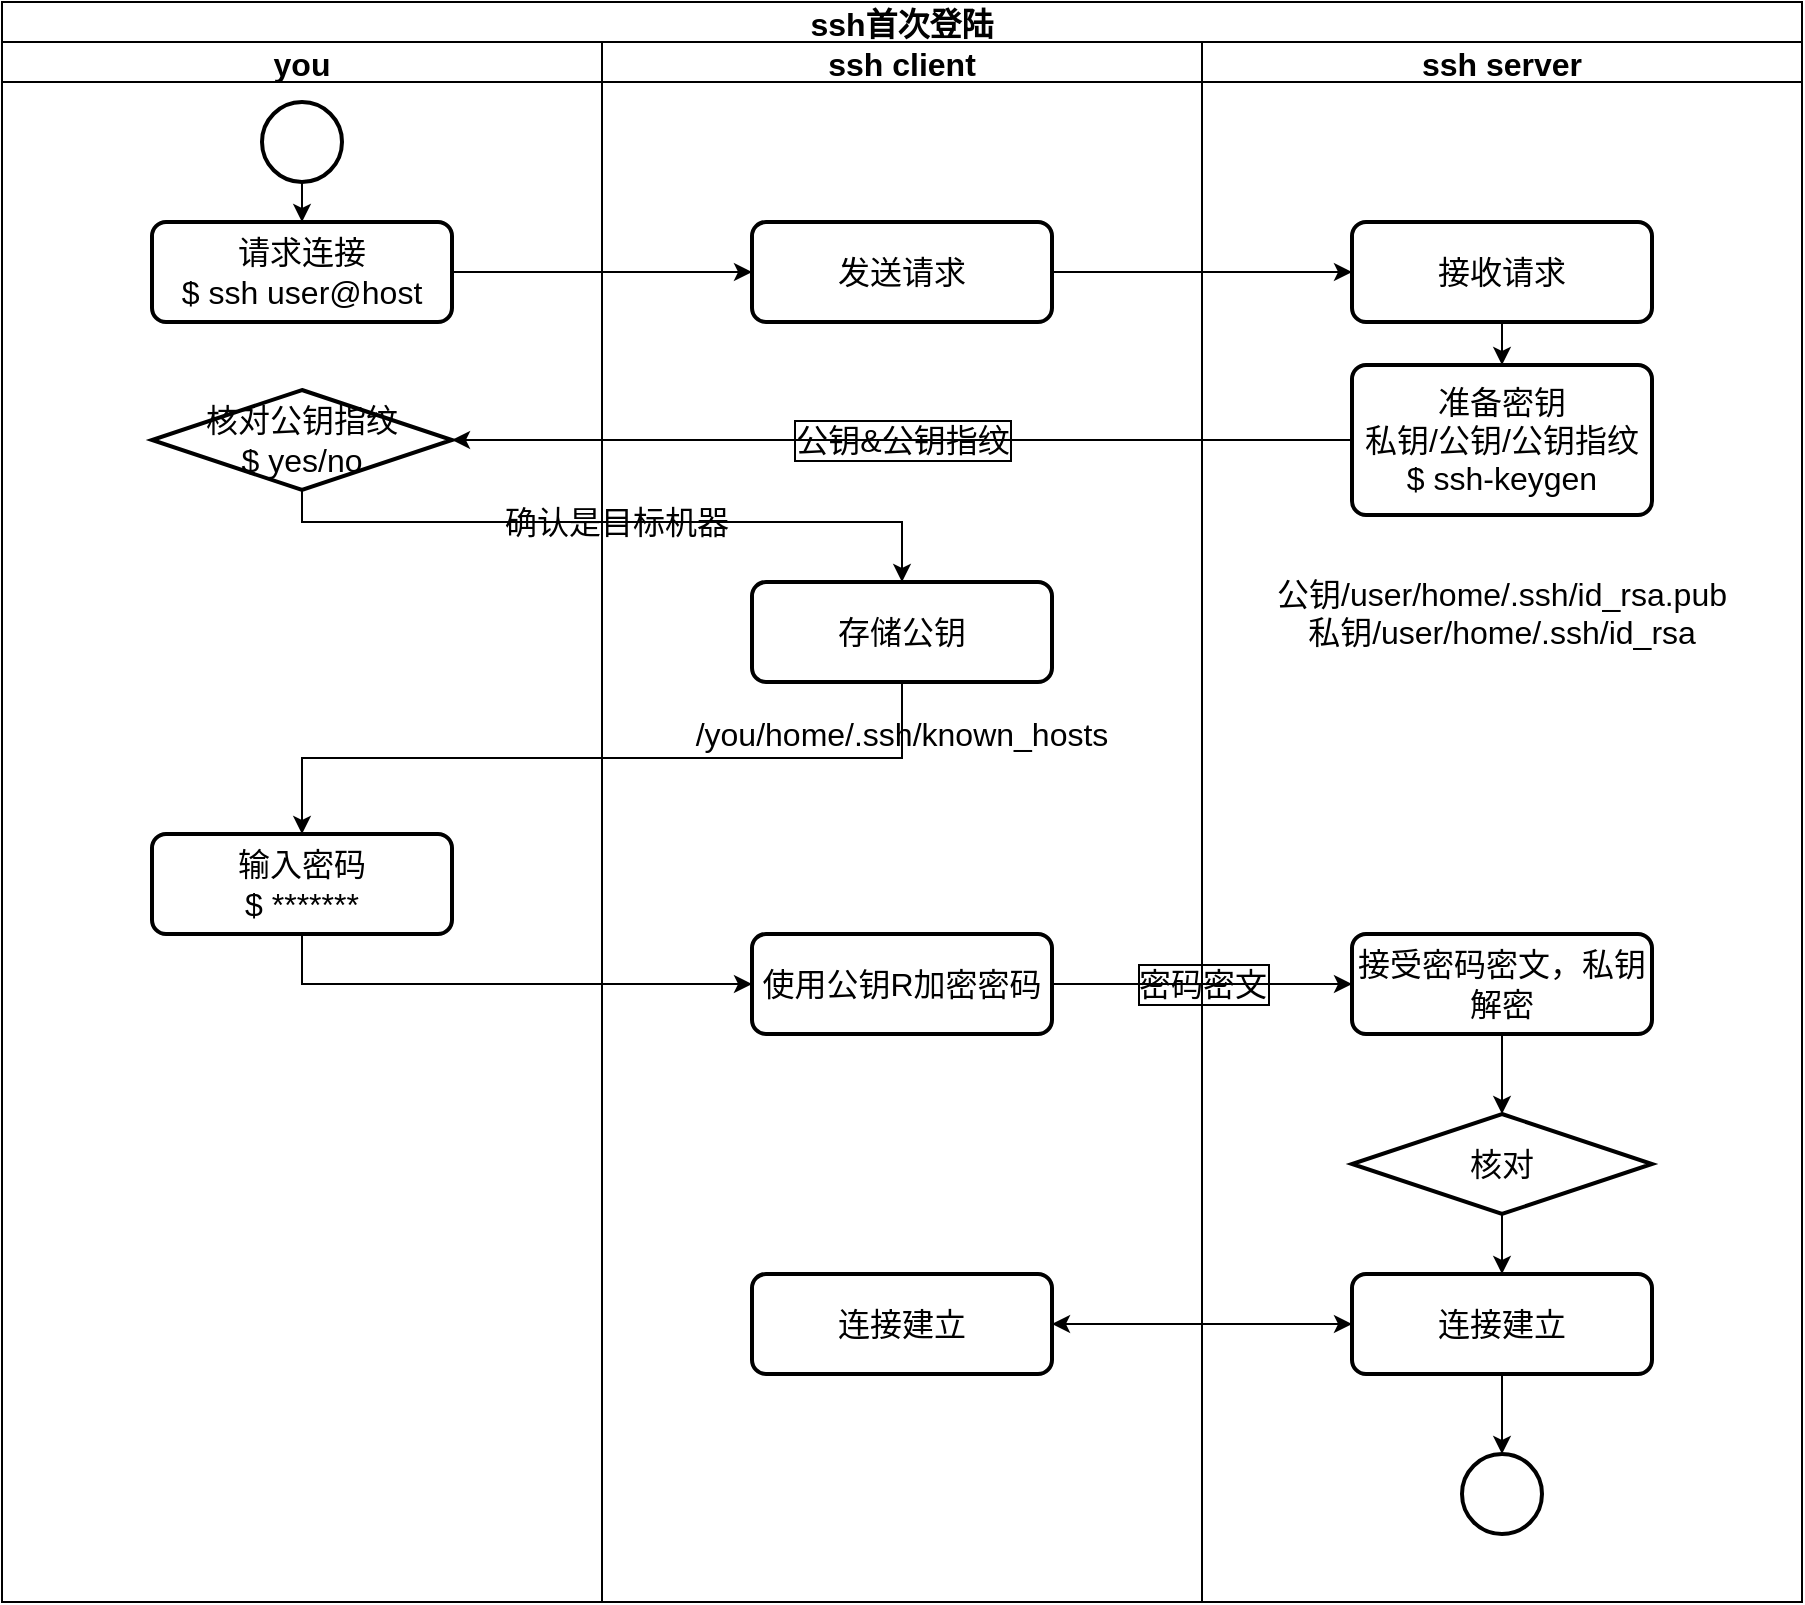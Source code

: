 <mxfile version="15.9.1" type="github" pages="2">
  <diagram id="sL40cnhCUHc7l1gd73XX" name="Page-1">
    <mxGraphModel dx="946" dy="557" grid="1" gridSize="10" guides="1" tooltips="1" connect="1" arrows="1" fold="1" page="1" pageScale="1" pageWidth="827" pageHeight="1169" math="0" shadow="0">
      <root>
        <mxCell id="0" />
        <mxCell id="1" parent="0" />
        <mxCell id="lCMnp1Lx_AAPGToCga8m-92" value="ssh首次登陆" style="swimlane;childLayout=stackLayout;resizeParent=1;resizeParentMax=0;startSize=20;fontSize=16;labelBackgroundColor=none;" parent="1" vertex="1">
          <mxGeometry x="40" y="40" width="900" height="800" as="geometry">
            <mxRectangle x="174" width="100" height="20" as="alternateBounds" />
          </mxGeometry>
        </mxCell>
        <mxCell id="lCMnp1Lx_AAPGToCga8m-113" value="确认是目标机器" style="edgeStyle=orthogonalEdgeStyle;rounded=0;orthogonalLoop=1;jettySize=auto;html=1;labelBackgroundColor=none;fontSize=16;" parent="lCMnp1Lx_AAPGToCga8m-92" source="lCMnp1Lx_AAPGToCga8m-97" target="lCMnp1Lx_AAPGToCga8m-101" edge="1">
          <mxGeometry relative="1" as="geometry">
            <Array as="points">
              <mxPoint x="150" y="260" />
              <mxPoint x="450" y="260" />
            </Array>
          </mxGeometry>
        </mxCell>
        <mxCell id="VxjHLxav-VpCWbttAnZN-3" style="edgeStyle=orthogonalEdgeStyle;rounded=0;orthogonalLoop=1;jettySize=auto;html=1;exitX=0.5;exitY=1;exitDx=0;exitDy=0;entryX=0;entryY=0.5;entryDx=0;entryDy=0;labelBackgroundColor=none;labelBorderColor=#000000;fontSize=16;fontColor=#000000;" parent="lCMnp1Lx_AAPGToCga8m-92" source="lCMnp1Lx_AAPGToCga8m-98" target="lCMnp1Lx_AAPGToCga8m-102" edge="1">
          <mxGeometry relative="1" as="geometry" />
        </mxCell>
        <mxCell id="lCMnp1Lx_AAPGToCga8m-93" value="you" style="swimlane;startSize=20;fontSize=16;labelBackgroundColor=none;" parent="lCMnp1Lx_AAPGToCga8m-92" vertex="1">
          <mxGeometry y="20" width="300" height="780" as="geometry">
            <mxRectangle y="20" width="30" height="650" as="alternateBounds" />
          </mxGeometry>
        </mxCell>
        <mxCell id="lCMnp1Lx_AAPGToCga8m-94" value="请求连接&lt;br&gt;$ ssh user@host" style="rounded=1;whiteSpace=wrap;html=1;absoluteArcSize=1;arcSize=14;strokeWidth=2;fontSize=16;labelBackgroundColor=none;" parent="lCMnp1Lx_AAPGToCga8m-93" vertex="1">
          <mxGeometry x="75" y="90" width="150" height="50" as="geometry" />
        </mxCell>
        <mxCell id="lCMnp1Lx_AAPGToCga8m-95" style="edgeStyle=orthogonalEdgeStyle;rounded=0;orthogonalLoop=1;jettySize=auto;html=1;fontSize=16;labelBackgroundColor=none;" parent="lCMnp1Lx_AAPGToCga8m-93" source="lCMnp1Lx_AAPGToCga8m-96" target="lCMnp1Lx_AAPGToCga8m-94" edge="1">
          <mxGeometry relative="1" as="geometry" />
        </mxCell>
        <mxCell id="lCMnp1Lx_AAPGToCga8m-96" value="" style="strokeWidth=2;html=1;shape=mxgraph.flowchart.start_2;whiteSpace=wrap;fontSize=16;labelBackgroundColor=none;" parent="lCMnp1Lx_AAPGToCga8m-93" vertex="1">
          <mxGeometry x="130" y="30" width="40" height="40" as="geometry" />
        </mxCell>
        <mxCell id="lCMnp1Lx_AAPGToCga8m-97" value="核对公钥指纹&lt;br&gt;$ yes/no" style="strokeWidth=2;html=1;shape=mxgraph.flowchart.decision;whiteSpace=wrap;fontSize=16;labelBackgroundColor=none;" parent="lCMnp1Lx_AAPGToCga8m-93" vertex="1">
          <mxGeometry x="75" y="174" width="150" height="50" as="geometry" />
        </mxCell>
        <mxCell id="lCMnp1Lx_AAPGToCga8m-98" value="输入密码&lt;br&gt;$ *******" style="rounded=1;whiteSpace=wrap;html=1;absoluteArcSize=1;arcSize=14;strokeWidth=2;fontSize=16;labelBackgroundColor=none;" parent="lCMnp1Lx_AAPGToCga8m-93" vertex="1">
          <mxGeometry x="75" y="396" width="150" height="50" as="geometry" />
        </mxCell>
        <mxCell id="lCMnp1Lx_AAPGToCga8m-99" value="ssh client" style="swimlane;startSize=20;fontSize=16;labelBackgroundColor=none;" parent="lCMnp1Lx_AAPGToCga8m-92" vertex="1">
          <mxGeometry x="300" y="20" width="300" height="780" as="geometry">
            <mxRectangle y="20" width="30" height="650" as="alternateBounds" />
          </mxGeometry>
        </mxCell>
        <mxCell id="lCMnp1Lx_AAPGToCga8m-100" value="发送请求" style="rounded=1;whiteSpace=wrap;html=1;absoluteArcSize=1;arcSize=14;strokeWidth=2;fontSize=16;labelBackgroundColor=none;" parent="lCMnp1Lx_AAPGToCga8m-99" vertex="1">
          <mxGeometry x="75" y="90" width="150" height="50" as="geometry" />
        </mxCell>
        <mxCell id="lCMnp1Lx_AAPGToCga8m-101" value="存储公钥" style="rounded=1;whiteSpace=wrap;html=1;absoluteArcSize=1;arcSize=14;strokeWidth=2;fontSize=16;labelBackgroundColor=none;" parent="lCMnp1Lx_AAPGToCga8m-99" vertex="1">
          <mxGeometry x="75" y="270" width="150" height="50" as="geometry" />
        </mxCell>
        <mxCell id="lCMnp1Lx_AAPGToCga8m-102" value="使用公钥R加密密码" style="rounded=1;whiteSpace=wrap;html=1;absoluteArcSize=1;arcSize=14;strokeWidth=2;fontSize=16;labelBackgroundColor=none;" parent="lCMnp1Lx_AAPGToCga8m-99" vertex="1">
          <mxGeometry x="75" y="446" width="150" height="50" as="geometry" />
        </mxCell>
        <mxCell id="jzIlE4vLp7Fiq6xF0ww5-3" value="连接建立" style="rounded=1;whiteSpace=wrap;html=1;absoluteArcSize=1;arcSize=14;strokeWidth=2;fontSize=16;labelBackgroundColor=none;" vertex="1" parent="lCMnp1Lx_AAPGToCga8m-99">
          <mxGeometry x="75" y="616" width="150" height="50" as="geometry" />
        </mxCell>
        <mxCell id="O58jauB5JigPjprlAT0j-2" value="&lt;meta charset=&quot;utf-8&quot;&gt;&lt;span style=&quot;color: rgb(0, 0, 0); font-family: helvetica; font-size: 16px; font-style: normal; font-weight: 400; letter-spacing: normal; text-indent: 0px; text-transform: none; word-spacing: 0px; display: inline; float: none;&quot;&gt;/you/home/.ssh/known_hosts&lt;/span&gt;" style="text;whiteSpace=wrap;html=1;fontSize=16;fontColor=#000000;align=center;labelBackgroundColor=none;labelBorderColor=none;" parent="lCMnp1Lx_AAPGToCga8m-99" vertex="1">
          <mxGeometry x="35" y="330" width="230" height="30" as="geometry" />
        </mxCell>
        <mxCell id="lCMnp1Lx_AAPGToCga8m-110" style="edgeStyle=orthogonalEdgeStyle;rounded=0;orthogonalLoop=1;jettySize=auto;html=1;fontSize=16;labelBackgroundColor=none;" parent="lCMnp1Lx_AAPGToCga8m-92" source="lCMnp1Lx_AAPGToCga8m-100" target="lCMnp1Lx_AAPGToCga8m-105" edge="1">
          <mxGeometry relative="1" as="geometry" />
        </mxCell>
        <mxCell id="lCMnp1Lx_AAPGToCga8m-111" value="公钥&amp;amp;公钥指纹" style="edgeStyle=orthogonalEdgeStyle;rounded=0;orthogonalLoop=1;jettySize=auto;html=1;fontSize=16;labelBackgroundColor=none;labelBorderColor=#000000;" parent="lCMnp1Lx_AAPGToCga8m-92" source="lCMnp1Lx_AAPGToCga8m-106" target="lCMnp1Lx_AAPGToCga8m-97" edge="1">
          <mxGeometry relative="1" as="geometry">
            <mxPoint x="525" y="175.059" as="targetPoint" />
          </mxGeometry>
        </mxCell>
        <mxCell id="lCMnp1Lx_AAPGToCga8m-112" style="edgeStyle=orthogonalEdgeStyle;rounded=0;orthogonalLoop=1;jettySize=auto;html=1;labelBackgroundColor=none;fontSize=16;" parent="lCMnp1Lx_AAPGToCga8m-92" source="lCMnp1Lx_AAPGToCga8m-94" target="lCMnp1Lx_AAPGToCga8m-100" edge="1">
          <mxGeometry relative="1" as="geometry" />
        </mxCell>
        <mxCell id="lCMnp1Lx_AAPGToCga8m-103" value="ssh server" style="swimlane;startSize=20;fontSize=16;labelBackgroundColor=none;" parent="lCMnp1Lx_AAPGToCga8m-92" vertex="1">
          <mxGeometry x="600" y="20" width="300" height="780" as="geometry" />
        </mxCell>
        <mxCell id="lCMnp1Lx_AAPGToCga8m-104" style="edgeStyle=orthogonalEdgeStyle;rounded=0;orthogonalLoop=1;jettySize=auto;html=1;fontSize=16;labelBackgroundColor=none;" parent="lCMnp1Lx_AAPGToCga8m-103" source="lCMnp1Lx_AAPGToCga8m-105" target="lCMnp1Lx_AAPGToCga8m-106" edge="1">
          <mxGeometry relative="1" as="geometry" />
        </mxCell>
        <mxCell id="lCMnp1Lx_AAPGToCga8m-105" value="接收请求" style="rounded=1;whiteSpace=wrap;html=1;absoluteArcSize=1;arcSize=14;strokeWidth=2;fontSize=16;labelBackgroundColor=none;" parent="lCMnp1Lx_AAPGToCga8m-103" vertex="1">
          <mxGeometry x="75" y="90" width="150" height="50" as="geometry" />
        </mxCell>
        <mxCell id="lCMnp1Lx_AAPGToCga8m-106" value="准备密钥&lt;br&gt;私钥/公钥/公钥指纹&lt;br&gt;$&amp;nbsp;ssh-keygen" style="rounded=1;whiteSpace=wrap;html=1;absoluteArcSize=1;arcSize=14;strokeWidth=2;fontSize=16;labelBackgroundColor=none;" parent="lCMnp1Lx_AAPGToCga8m-103" vertex="1">
          <mxGeometry x="75" y="161.5" width="150" height="75" as="geometry" />
        </mxCell>
        <mxCell id="O58jauB5JigPjprlAT0j-1" style="edgeStyle=orthogonalEdgeStyle;rounded=0;orthogonalLoop=1;jettySize=auto;html=1;exitX=0.5;exitY=1;exitDx=0;exitDy=0;labelBackgroundColor=none;labelBorderColor=#000000;fontSize=16;fontColor=#000000;" parent="lCMnp1Lx_AAPGToCga8m-103" source="lCMnp1Lx_AAPGToCga8m-108" target="jzIlE4vLp7Fiq6xF0ww5-1" edge="1">
          <mxGeometry relative="1" as="geometry">
            <mxPoint x="150" y="526" as="targetPoint" />
          </mxGeometry>
        </mxCell>
        <mxCell id="lCMnp1Lx_AAPGToCga8m-108" value="接受密码密文，私钥解密" style="rounded=1;whiteSpace=wrap;html=1;absoluteArcSize=1;arcSize=14;strokeWidth=2;fontSize=16;labelBackgroundColor=none;" parent="lCMnp1Lx_AAPGToCga8m-103" vertex="1">
          <mxGeometry x="75" y="446" width="150" height="50" as="geometry" />
        </mxCell>
        <mxCell id="VxjHLxav-VpCWbttAnZN-4" value="&lt;span style=&quot;color: rgb(0, 0, 0); font-family: helvetica; font-size: 16px; font-style: normal; font-weight: 400; letter-spacing: normal; text-indent: 0px; text-transform: none; word-spacing: 0px; display: inline; float: none;&quot;&gt;公钥/user/home/.ssh/id_rsa.pub&lt;/span&gt;&lt;br style=&quot;color: rgb(0, 0, 0); font-family: helvetica; font-size: 16px; font-style: normal; font-weight: 400; letter-spacing: normal; text-indent: 0px; text-transform: none; word-spacing: 0px;&quot;&gt;&lt;span style=&quot;color: rgb(0, 0, 0); font-family: helvetica; font-size: 16px; font-style: normal; font-weight: 400; letter-spacing: normal; text-indent: 0px; text-transform: none; word-spacing: 0px; display: inline; float: none;&quot;&gt;私钥/user/home/.ssh/&lt;/span&gt;&lt;span style=&quot;color: rgb(0, 0, 0); font-family: helvetica; font-size: 16px; font-style: normal; font-weight: 400; letter-spacing: normal; text-indent: 0px; text-transform: none; word-spacing: 0px; display: inline; float: none;&quot;&gt;id_rsa&lt;/span&gt;" style="text;whiteSpace=wrap;html=1;fontSize=16;fontColor=#000000;align=center;labelBackgroundColor=none;" parent="lCMnp1Lx_AAPGToCga8m-103" vertex="1">
          <mxGeometry x="20" y="260" width="260" height="50" as="geometry" />
        </mxCell>
        <mxCell id="jzIlE4vLp7Fiq6xF0ww5-7" style="edgeStyle=orthogonalEdgeStyle;rounded=0;orthogonalLoop=1;jettySize=auto;html=1;exitX=0.5;exitY=1;exitDx=0;exitDy=0;exitPerimeter=0;labelBackgroundColor=none;labelBorderColor=default;fontSize=16;startArrow=none;startFill=0;" edge="1" parent="lCMnp1Lx_AAPGToCga8m-103" source="jzIlE4vLp7Fiq6xF0ww5-1" target="jzIlE4vLp7Fiq6xF0ww5-5">
          <mxGeometry relative="1" as="geometry" />
        </mxCell>
        <mxCell id="jzIlE4vLp7Fiq6xF0ww5-1" value="核对" style="strokeWidth=2;html=1;shape=mxgraph.flowchart.decision;whiteSpace=wrap;fontSize=16;labelBackgroundColor=none;" vertex="1" parent="lCMnp1Lx_AAPGToCga8m-103">
          <mxGeometry x="75" y="536" width="150" height="50" as="geometry" />
        </mxCell>
        <mxCell id="jzIlE4vLp7Fiq6xF0ww5-8" style="edgeStyle=orthogonalEdgeStyle;rounded=0;orthogonalLoop=1;jettySize=auto;html=1;labelBackgroundColor=none;labelBorderColor=default;fontSize=16;startArrow=none;startFill=0;" edge="1" parent="lCMnp1Lx_AAPGToCga8m-103" source="jzIlE4vLp7Fiq6xF0ww5-5" target="jzIlE4vLp7Fiq6xF0ww5-2">
          <mxGeometry relative="1" as="geometry" />
        </mxCell>
        <mxCell id="jzIlE4vLp7Fiq6xF0ww5-5" value="连接建立" style="rounded=1;whiteSpace=wrap;html=1;absoluteArcSize=1;arcSize=14;strokeWidth=2;fontSize=16;labelBackgroundColor=none;" vertex="1" parent="lCMnp1Lx_AAPGToCga8m-103">
          <mxGeometry x="75" y="616" width="150" height="50" as="geometry" />
        </mxCell>
        <mxCell id="jzIlE4vLp7Fiq6xF0ww5-2" value="" style="strokeWidth=2;html=1;shape=mxgraph.flowchart.start_2;whiteSpace=wrap;fontSize=16;labelBackgroundColor=none;" vertex="1" parent="lCMnp1Lx_AAPGToCga8m-103">
          <mxGeometry x="130" y="706" width="40" height="40" as="geometry" />
        </mxCell>
        <mxCell id="lCMnp1Lx_AAPGToCga8m-116" value="&lt;meta charset=&quot;utf-8&quot;&gt;&lt;span style=&quot;color: rgb(0, 0, 0); font-family: helvetica; font-size: 16px; font-style: normal; font-weight: 400; letter-spacing: normal; text-align: center; text-indent: 0px; text-transform: none; word-spacing: 0px; display: inline; float: none;&quot;&gt;密码密文&lt;/span&gt;" style="edgeStyle=orthogonalEdgeStyle;rounded=0;orthogonalLoop=1;jettySize=auto;html=1;labelBackgroundColor=none;labelBorderColor=#000000;fontSize=16;fontColor=#007FFF;" parent="lCMnp1Lx_AAPGToCga8m-92" source="lCMnp1Lx_AAPGToCga8m-102" target="lCMnp1Lx_AAPGToCga8m-108" edge="1">
          <mxGeometry relative="1" as="geometry" />
        </mxCell>
        <mxCell id="jzIlE4vLp7Fiq6xF0ww5-6" style="edgeStyle=orthogonalEdgeStyle;rounded=0;orthogonalLoop=1;jettySize=auto;html=1;entryX=0;entryY=0.5;entryDx=0;entryDy=0;labelBackgroundColor=none;labelBorderColor=default;fontSize=16;startArrow=classic;startFill=1;" edge="1" parent="lCMnp1Lx_AAPGToCga8m-92" source="jzIlE4vLp7Fiq6xF0ww5-3" target="jzIlE4vLp7Fiq6xF0ww5-5">
          <mxGeometry relative="1" as="geometry" />
        </mxCell>
        <mxCell id="YB0GM9Ct0Qs6nGI6lCPL-2" style="edgeStyle=orthogonalEdgeStyle;rounded=0;orthogonalLoop=1;jettySize=auto;html=1;exitX=0.5;exitY=1;exitDx=0;exitDy=0;labelBackgroundColor=none;labelBorderColor=default;fontSize=16;startArrow=none;startFill=0;" edge="1" parent="lCMnp1Lx_AAPGToCga8m-92" source="lCMnp1Lx_AAPGToCga8m-101" target="lCMnp1Lx_AAPGToCga8m-98">
          <mxGeometry relative="1" as="geometry" />
        </mxCell>
      </root>
    </mxGraphModel>
  </diagram>
  <diagram id="s56Kw0_NdHACzD9BCUpB" name="Page-2">
    <mxGraphModel dx="946" dy="557" grid="1" gridSize="10" guides="1" tooltips="1" connect="1" arrows="1" fold="1" page="1" pageScale="1" pageWidth="827" pageHeight="1169" math="0" shadow="0">
      <root>
        <mxCell id="rGw-GklnM9rLUJmd7jMX-0" />
        <mxCell id="rGw-GklnM9rLUJmd7jMX-1" parent="rGw-GklnM9rLUJmd7jMX-0" />
        <mxCell id="Zu9NidfbcKGVNWDXId6i-0" value="ssh免密登陆" style="swimlane;childLayout=stackLayout;resizeParent=1;resizeParentMax=0;startSize=20;fontSize=16;labelBackgroundColor=default;" vertex="1" parent="rGw-GklnM9rLUJmd7jMX-1">
          <mxGeometry x="40" y="40" width="920" height="900" as="geometry">
            <mxRectangle x="174" width="100" height="20" as="alternateBounds" />
          </mxGeometry>
        </mxCell>
        <mxCell id="Zu9NidfbcKGVNWDXId6i-4" value="you" style="swimlane;startSize=20;fontSize=16;labelBackgroundColor=default;" vertex="1" parent="Zu9NidfbcKGVNWDXId6i-0">
          <mxGeometry y="20" width="300" height="880" as="geometry">
            <mxRectangle y="20" width="30" height="650" as="alternateBounds" />
          </mxGeometry>
        </mxCell>
        <mxCell id="WDK6h34hyq_o9iRnA1aW-3" style="edgeStyle=orthogonalEdgeStyle;rounded=0;orthogonalLoop=1;jettySize=auto;html=1;exitX=0.5;exitY=1;exitDx=0;exitDy=0;exitPerimeter=0;labelBackgroundColor=default;labelBorderColor=default;fontSize=16;" edge="1" parent="Zu9NidfbcKGVNWDXId6i-4" source="Zu9NidfbcKGVNWDXId6i-7" target="WDK6h34hyq_o9iRnA1aW-2">
          <mxGeometry relative="1" as="geometry" />
        </mxCell>
        <mxCell id="Zu9NidfbcKGVNWDXId6i-7" value="" style="strokeWidth=2;html=1;shape=mxgraph.flowchart.start_2;whiteSpace=wrap;fontSize=16;labelBackgroundColor=default;" vertex="1" parent="Zu9NidfbcKGVNWDXId6i-4">
          <mxGeometry x="130" y="30" width="40" height="40" as="geometry" />
        </mxCell>
        <mxCell id="Zu9NidfbcKGVNWDXId6i-11" value="在服务端免密清单存放客户端公钥" style="rounded=1;whiteSpace=wrap;html=1;absoluteArcSize=1;arcSize=14;strokeWidth=2;fontSize=16;labelBackgroundColor=default;" vertex="1" parent="Zu9NidfbcKGVNWDXId6i-4">
          <mxGeometry x="75" y="190" width="150" height="50" as="geometry" />
        </mxCell>
        <mxCell id="O_HxAr1NyWQqsAxnfBQm-10" style="edgeStyle=orthogonalEdgeStyle;rounded=0;orthogonalLoop=1;jettySize=auto;html=1;labelBackgroundColor=default;fontSize=16;startArrow=none;" edge="1" parent="Zu9NidfbcKGVNWDXId6i-4" source="O_HxAr1NyWQqsAxnfBQm-9" target="O_HxAr1NyWQqsAxnfBQm-1">
          <mxGeometry relative="1" as="geometry" />
        </mxCell>
        <mxCell id="O_HxAr1NyWQqsAxnfBQm-2" value="修改SSH服务端配置并重启服务" style="rounded=1;whiteSpace=wrap;html=1;absoluteArcSize=1;arcSize=14;strokeWidth=2;fontSize=16;labelBackgroundColor=default;" vertex="1" parent="Zu9NidfbcKGVNWDXId6i-4">
          <mxGeometry x="75" y="456" width="150" height="50" as="geometry" />
        </mxCell>
        <mxCell id="O_HxAr1NyWQqsAxnfBQm-1" value="请求连接&lt;br style=&quot;font-size: 16px;&quot;&gt;$ ssh user@host" style="rounded=1;whiteSpace=wrap;html=1;absoluteArcSize=1;arcSize=14;strokeWidth=2;fontSize=16;labelBackgroundColor=default;" vertex="1" parent="Zu9NidfbcKGVNWDXId6i-4">
          <mxGeometry x="75" y="566" width="150" height="50" as="geometry" />
        </mxCell>
        <mxCell id="O_HxAr1NyWQqsAxnfBQm-0" value="/server/user/home/.ssh/authorized_keys" style="text;html=1;align=center;verticalAlign=middle;resizable=0;points=[];autosize=1;strokeColor=none;fillColor=none;fontSize=16;labelBackgroundColor=default;" vertex="1" parent="Zu9NidfbcKGVNWDXId6i-4">
          <mxGeometry y="260" width="300" height="20" as="geometry" />
        </mxCell>
        <mxCell id="O_HxAr1NyWQqsAxnfBQm-9" value="/etc/ssh/sshd_config" style="text;html=1;align=center;verticalAlign=middle;resizable=0;points=[];autosize=1;strokeColor=none;fillColor=none;fontSize=16;" vertex="1" parent="Zu9NidfbcKGVNWDXId6i-4">
          <mxGeometry x="70" y="520" width="160" height="20" as="geometry" />
        </mxCell>
        <mxCell id="O_HxAr1NyWQqsAxnfBQm-11" value="" style="edgeStyle=orthogonalEdgeStyle;rounded=0;orthogonalLoop=1;jettySize=auto;html=1;labelBackgroundColor=default;fontSize=16;endArrow=none;" edge="1" parent="Zu9NidfbcKGVNWDXId6i-4" source="O_HxAr1NyWQqsAxnfBQm-2" target="O_HxAr1NyWQqsAxnfBQm-9">
          <mxGeometry relative="1" as="geometry">
            <mxPoint x="190" y="560" as="sourcePoint" />
            <mxPoint x="190" y="620" as="targetPoint" />
          </mxGeometry>
        </mxCell>
        <mxCell id="WDK6h34hyq_o9iRnA1aW-4" style="edgeStyle=orthogonalEdgeStyle;rounded=0;orthogonalLoop=1;jettySize=auto;html=1;exitX=0.5;exitY=1;exitDx=0;exitDy=0;labelBackgroundColor=default;labelBorderColor=default;fontSize=16;" edge="1" parent="Zu9NidfbcKGVNWDXId6i-4" source="WDK6h34hyq_o9iRnA1aW-2" target="Zu9NidfbcKGVNWDXId6i-11">
          <mxGeometry relative="1" as="geometry" />
        </mxCell>
        <mxCell id="WDK6h34hyq_o9iRnA1aW-2" value="在客户端生成密钥对" style="rounded=1;whiteSpace=wrap;html=1;absoluteArcSize=1;arcSize=14;strokeWidth=2;fontSize=16;labelBackgroundColor=default;" vertex="1" parent="Zu9NidfbcKGVNWDXId6i-4">
          <mxGeometry x="75" y="110" width="150" height="50" as="geometry" />
        </mxCell>
        <mxCell id="GkAd533XfMkW9yMD2e8d-1" value="输入凭证" style="rounded=1;whiteSpace=wrap;html=1;absoluteArcSize=1;arcSize=14;strokeWidth=2;fontSize=16;labelBackgroundColor=default;" vertex="1" parent="Zu9NidfbcKGVNWDXId6i-4">
          <mxGeometry x="75" y="300" width="150" height="50" as="geometry" />
        </mxCell>
        <mxCell id="Zu9NidfbcKGVNWDXId6i-10" value="ssh client" style="swimlane;startSize=20;fontSize=16;labelBackgroundColor=default;" vertex="1" parent="Zu9NidfbcKGVNWDXId6i-0">
          <mxGeometry x="300" y="20" width="320" height="880" as="geometry">
            <mxRectangle y="20" width="30" height="650" as="alternateBounds" />
          </mxGeometry>
        </mxCell>
        <mxCell id="O_HxAr1NyWQqsAxnfBQm-12" value="发送请求" style="rounded=1;whiteSpace=wrap;html=1;absoluteArcSize=1;arcSize=14;strokeWidth=2;fontSize=16;labelBackgroundColor=default;" vertex="1" parent="Zu9NidfbcKGVNWDXId6i-10">
          <mxGeometry x="85" y="566" width="150" height="50" as="geometry" />
        </mxCell>
        <mxCell id="O_HxAr1NyWQqsAxnfBQm-19" value="客户端私钥加密字符串" style="rounded=1;whiteSpace=wrap;html=1;absoluteArcSize=1;arcSize=14;strokeWidth=2;fontSize=16;labelBackgroundColor=default;" vertex="1" parent="Zu9NidfbcKGVNWDXId6i-10">
          <mxGeometry x="85" y="646" width="150" height="50" as="geometry" />
        </mxCell>
        <mxCell id="WDK6h34hyq_o9iRnA1aW-6" value="发送指令" style="rounded=1;whiteSpace=wrap;html=1;absoluteArcSize=1;arcSize=14;strokeWidth=2;fontSize=16;labelBackgroundColor=default;" vertex="1" parent="Zu9NidfbcKGVNWDXId6i-10">
          <mxGeometry x="85" y="190" width="150" height="50" as="geometry" />
        </mxCell>
        <mxCell id="Zu9NidfbcKGVNWDXId6i-18" value="ssh server" style="swimlane;startSize=20;fontSize=16;labelBackgroundColor=default;" vertex="1" parent="Zu9NidfbcKGVNWDXId6i-0">
          <mxGeometry x="620" y="20" width="300" height="880" as="geometry" />
        </mxCell>
        <mxCell id="O_HxAr1NyWQqsAxnfBQm-18" style="edgeStyle=orthogonalEdgeStyle;rounded=0;orthogonalLoop=1;jettySize=auto;html=1;labelBackgroundColor=default;fontSize=16;" edge="1" parent="Zu9NidfbcKGVNWDXId6i-18" source="O_HxAr1NyWQqsAxnfBQm-13" target="O_HxAr1NyWQqsAxnfBQm-16">
          <mxGeometry relative="1" as="geometry" />
        </mxCell>
        <mxCell id="O_HxAr1NyWQqsAxnfBQm-13" value="接收请求" style="rounded=1;whiteSpace=wrap;html=1;absoluteArcSize=1;arcSize=14;strokeWidth=2;fontSize=16;labelBackgroundColor=default;" vertex="1" parent="Zu9NidfbcKGVNWDXId6i-18">
          <mxGeometry x="75" y="566" width="150" height="50" as="geometry" />
        </mxCell>
        <mxCell id="O_HxAr1NyWQqsAxnfBQm-16" value="发送随机字符串" style="rounded=1;whiteSpace=wrap;html=1;absoluteArcSize=1;arcSize=14;strokeWidth=2;fontSize=16;labelBackgroundColor=default;" vertex="1" parent="Zu9NidfbcKGVNWDXId6i-18">
          <mxGeometry x="75" y="646" width="150" height="50" as="geometry" />
        </mxCell>
        <mxCell id="WDK6h34hyq_o9iRnA1aW-1" style="edgeStyle=orthogonalEdgeStyle;rounded=0;orthogonalLoop=1;jettySize=auto;html=1;exitX=0.5;exitY=1;exitDx=0;exitDy=0;labelBackgroundColor=default;labelBorderColor=default;fontSize=16;" edge="1" parent="Zu9NidfbcKGVNWDXId6i-18" source="O_HxAr1NyWQqsAxnfBQm-21" target="WDK6h34hyq_o9iRnA1aW-0">
          <mxGeometry relative="1" as="geometry" />
        </mxCell>
        <mxCell id="O_HxAr1NyWQqsAxnfBQm-21" value="客户端公钥解密并核对" style="rounded=1;whiteSpace=wrap;html=1;absoluteArcSize=1;arcSize=14;strokeWidth=2;fontSize=16;labelBackgroundColor=default;" vertex="1" parent="Zu9NidfbcKGVNWDXId6i-18">
          <mxGeometry x="75" y="726" width="150" height="50" as="geometry" />
        </mxCell>
        <mxCell id="WDK6h34hyq_o9iRnA1aW-0" value="" style="strokeWidth=2;html=1;shape=mxgraph.flowchart.start_2;whiteSpace=wrap;fontSize=16;labelBackgroundColor=default;" vertex="1" parent="Zu9NidfbcKGVNWDXId6i-18">
          <mxGeometry x="130" y="816" width="40" height="40" as="geometry" />
        </mxCell>
        <mxCell id="12TTU6AFS9AlurkDbOH8-2" style="edgeStyle=orthogonalEdgeStyle;rounded=0;orthogonalLoop=1;jettySize=auto;html=1;labelBackgroundColor=default;labelBorderColor=default;fontSize=16;" edge="1" parent="Zu9NidfbcKGVNWDXId6i-18" target="12TTU6AFS9AlurkDbOH8-1">
          <mxGeometry relative="1" as="geometry">
            <mxPoint x="150" y="240" as="sourcePoint" />
          </mxGeometry>
        </mxCell>
        <mxCell id="12TTU6AFS9AlurkDbOH8-1" value="要求登陆凭证" style="rounded=1;whiteSpace=wrap;html=1;absoluteArcSize=1;arcSize=14;strokeWidth=2;fontSize=16;labelBackgroundColor=default;" vertex="1" parent="Zu9NidfbcKGVNWDXId6i-18">
          <mxGeometry x="75" y="300" width="150" height="50" as="geometry" />
        </mxCell>
        <mxCell id="12TTU6AFS9AlurkDbOH8-3" value="/server/user/home/.ssh/authorized_keys" style="text;html=1;align=center;verticalAlign=middle;resizable=0;points=[];autosize=1;strokeColor=none;fillColor=none;fontSize=16;labelBackgroundColor=default;" vertex="1" parent="Zu9NidfbcKGVNWDXId6i-18">
          <mxGeometry y="525" width="300" height="20" as="geometry" />
        </mxCell>
        <mxCell id="GkAd533XfMkW9yMD2e8d-0" value="接收指令" style="rounded=1;whiteSpace=wrap;html=1;absoluteArcSize=1;arcSize=14;strokeWidth=2;fontSize=16;labelBackgroundColor=default;" vertex="1" parent="Zu9NidfbcKGVNWDXId6i-18">
          <mxGeometry x="75" y="190" width="150" height="50" as="geometry" />
        </mxCell>
        <mxCell id="zQwJ2ZuEF7U7rvPTchKW-0" value="核对凭证" style="strokeWidth=2;html=1;shape=mxgraph.flowchart.decision;whiteSpace=wrap;fontSize=16;labelBackgroundColor=default;" vertex="1" parent="Zu9NidfbcKGVNWDXId6i-18">
          <mxGeometry x="75" y="380" width="150" height="50" as="geometry" />
        </mxCell>
        <mxCell id="zQwJ2ZuEF7U7rvPTchKW-1" value="要求登陆凭证" style="rounded=1;whiteSpace=wrap;html=1;absoluteArcSize=1;arcSize=14;strokeWidth=2;fontSize=16;labelBackgroundColor=default;" vertex="1" parent="Zu9NidfbcKGVNWDXId6i-18">
          <mxGeometry x="75" y="450" width="150" height="50" as="geometry" />
        </mxCell>
        <mxCell id="WDK6h34hyq_o9iRnA1aW-7" style="edgeStyle=orthogonalEdgeStyle;rounded=0;orthogonalLoop=1;jettySize=auto;html=1;labelBackgroundColor=default;labelBorderColor=default;fontSize=16;" edge="1" parent="Zu9NidfbcKGVNWDXId6i-0" source="Zu9NidfbcKGVNWDXId6i-11" target="WDK6h34hyq_o9iRnA1aW-6">
          <mxGeometry relative="1" as="geometry" />
        </mxCell>
        <mxCell id="WDK6h34hyq_o9iRnA1aW-10" value="指令" style="edgeStyle=orthogonalEdgeStyle;rounded=0;orthogonalLoop=1;jettySize=auto;html=1;labelBackgroundColor=default;labelBorderColor=default;fontSize=16;" edge="1" parent="Zu9NidfbcKGVNWDXId6i-0" source="WDK6h34hyq_o9iRnA1aW-6" target="GkAd533XfMkW9yMD2e8d-0">
          <mxGeometry relative="1" as="geometry">
            <mxPoint x="695" y="235" as="targetPoint" />
          </mxGeometry>
        </mxCell>
        <mxCell id="O_HxAr1NyWQqsAxnfBQm-15" style="edgeStyle=orthogonalEdgeStyle;rounded=0;orthogonalLoop=1;jettySize=auto;html=1;exitX=1;exitY=0.5;exitDx=0;exitDy=0;entryX=0;entryY=0.5;entryDx=0;entryDy=0;labelBackgroundColor=default;fontSize=16;" edge="1" parent="Zu9NidfbcKGVNWDXId6i-0" source="O_HxAr1NyWQqsAxnfBQm-1" target="O_HxAr1NyWQqsAxnfBQm-12">
          <mxGeometry relative="1" as="geometry" />
        </mxCell>
        <mxCell id="O_HxAr1NyWQqsAxnfBQm-17" style="edgeStyle=orthogonalEdgeStyle;rounded=0;orthogonalLoop=1;jettySize=auto;html=1;labelBackgroundColor=default;fontSize=16;" edge="1" parent="Zu9NidfbcKGVNWDXId6i-0" source="O_HxAr1NyWQqsAxnfBQm-12" target="O_HxAr1NyWQqsAxnfBQm-13">
          <mxGeometry relative="1" as="geometry" />
        </mxCell>
        <mxCell id="O_HxAr1NyWQqsAxnfBQm-20" value="字符串明文" style="edgeStyle=orthogonalEdgeStyle;rounded=0;orthogonalLoop=1;jettySize=auto;html=1;labelBackgroundColor=default;fontSize=16;labelBorderColor=default;" edge="1" parent="Zu9NidfbcKGVNWDXId6i-0" source="O_HxAr1NyWQqsAxnfBQm-16" target="O_HxAr1NyWQqsAxnfBQm-19">
          <mxGeometry relative="1" as="geometry" />
        </mxCell>
        <mxCell id="O_HxAr1NyWQqsAxnfBQm-24" value="字符串密文" style="edgeStyle=orthogonalEdgeStyle;rounded=0;orthogonalLoop=1;jettySize=auto;html=1;exitX=0.5;exitY=1;exitDx=0;exitDy=0;entryX=0;entryY=0.5;entryDx=0;entryDy=0;labelBackgroundColor=default;labelBorderColor=default;fontSize=16;" edge="1" parent="Zu9NidfbcKGVNWDXId6i-0" source="O_HxAr1NyWQqsAxnfBQm-19" target="O_HxAr1NyWQqsAxnfBQm-21">
          <mxGeometry relative="1" as="geometry" />
        </mxCell>
        <mxCell id="GkAd533XfMkW9yMD2e8d-2" style="edgeStyle=orthogonalEdgeStyle;rounded=0;orthogonalLoop=1;jettySize=auto;html=1;entryX=1;entryY=0.5;entryDx=0;entryDy=0;labelBackgroundColor=default;labelBorderColor=default;fontSize=16;startArrow=none;startFill=0;" edge="1" parent="Zu9NidfbcKGVNWDXId6i-0" source="12TTU6AFS9AlurkDbOH8-1" target="GkAd533XfMkW9yMD2e8d-1">
          <mxGeometry relative="1" as="geometry" />
        </mxCell>
      </root>
    </mxGraphModel>
  </diagram>
</mxfile>

